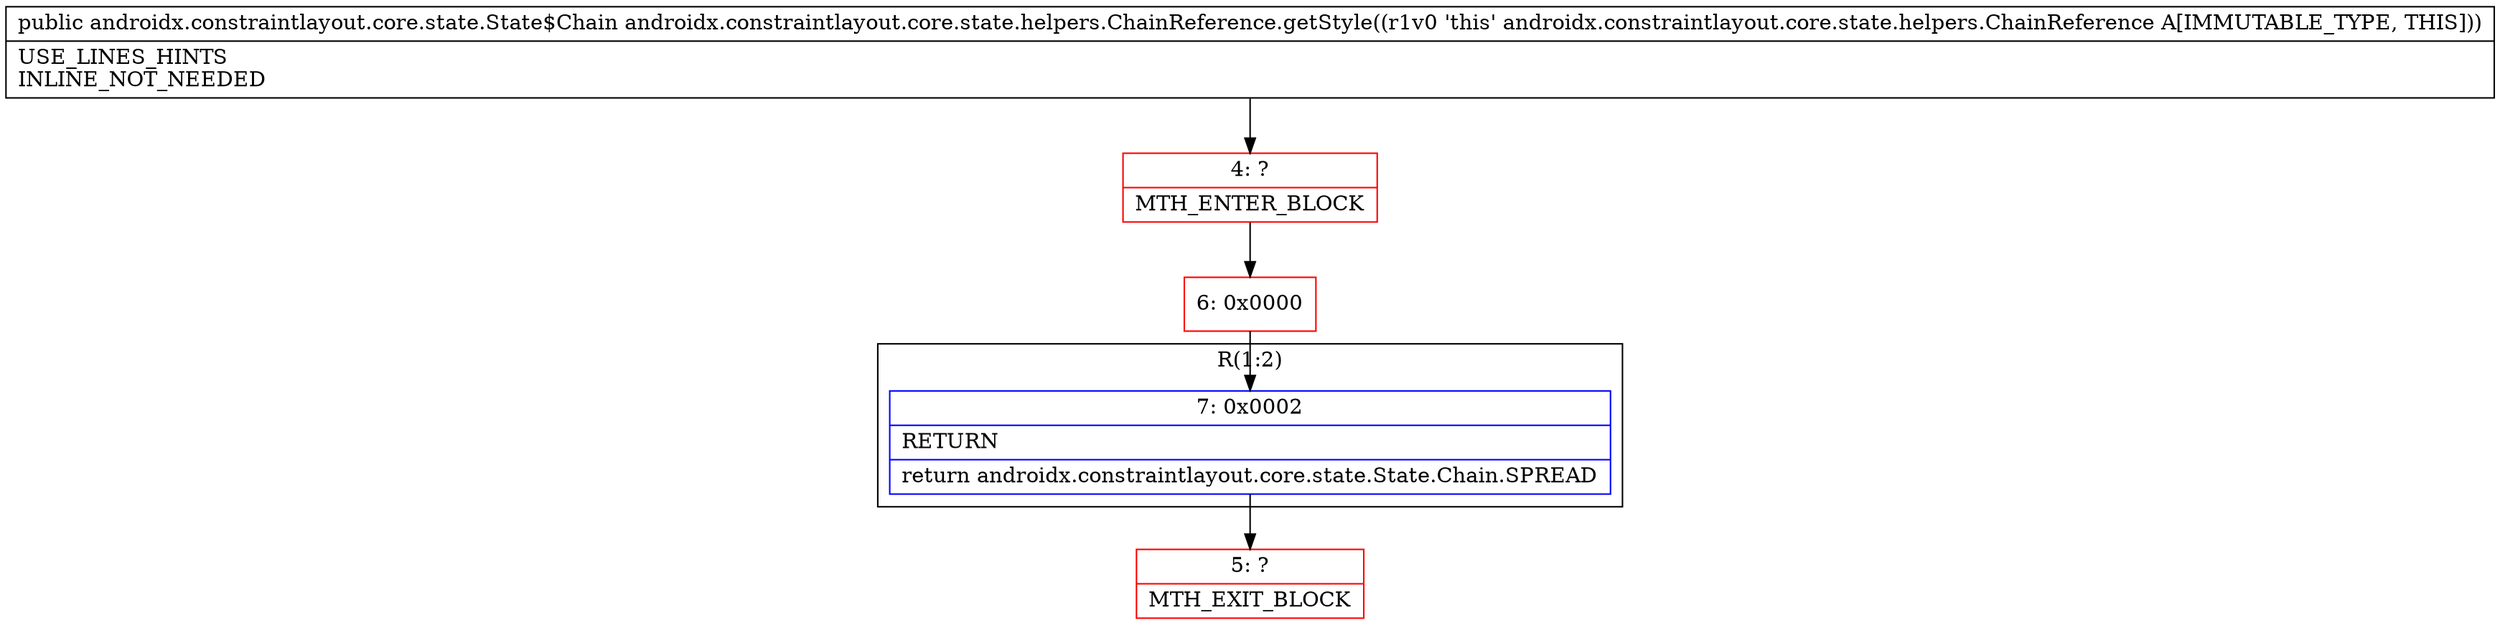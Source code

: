 digraph "CFG forandroidx.constraintlayout.core.state.helpers.ChainReference.getStyle()Landroidx\/constraintlayout\/core\/state\/State$Chain;" {
subgraph cluster_Region_1410748205 {
label = "R(1:2)";
node [shape=record,color=blue];
Node_7 [shape=record,label="{7\:\ 0x0002|RETURN\l|return androidx.constraintlayout.core.state.State.Chain.SPREAD\l}"];
}
Node_4 [shape=record,color=red,label="{4\:\ ?|MTH_ENTER_BLOCK\l}"];
Node_6 [shape=record,color=red,label="{6\:\ 0x0000}"];
Node_5 [shape=record,color=red,label="{5\:\ ?|MTH_EXIT_BLOCK\l}"];
MethodNode[shape=record,label="{public androidx.constraintlayout.core.state.State$Chain androidx.constraintlayout.core.state.helpers.ChainReference.getStyle((r1v0 'this' androidx.constraintlayout.core.state.helpers.ChainReference A[IMMUTABLE_TYPE, THIS]))  | USE_LINES_HINTS\lINLINE_NOT_NEEDED\l}"];
MethodNode -> Node_4;Node_7 -> Node_5;
Node_4 -> Node_6;
Node_6 -> Node_7;
}

